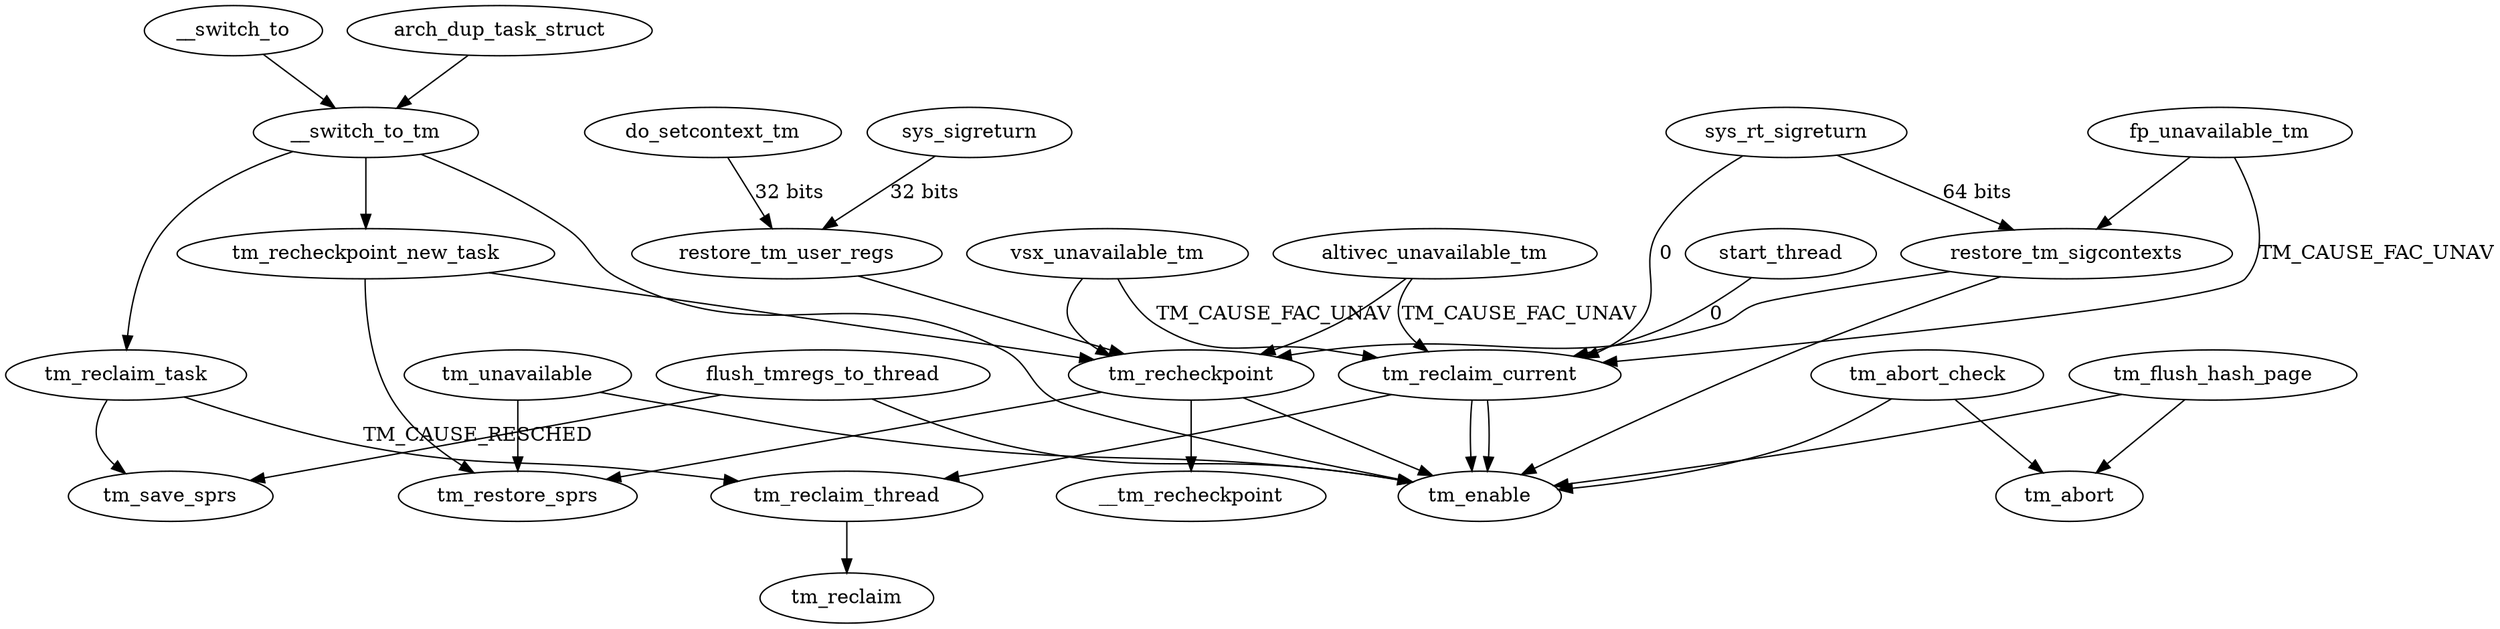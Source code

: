 digraph {
	tm_recheckpoint_new_task -> tm_recheckpoint;
	restore_tm_user_regs -> tm_recheckpoint;
	fp_unavailable_tm	-> restore_tm_sigcontexts;
	altivec_unavailable_tm  -> tm_recheckpoint;
	vsx_unavailable_tm	-> tm_recheckpoint;


	sys_rt_sigreturn	-> restore_tm_sigcontexts[label="64 bits"];

	do_setcontext_tm	-> restore_tm_user_regs[label="32 bits"];
	sys_sigreturn		->restore_tm_user_regs[label="32 bits"];

	__switch_to_tm		-> tm_recheckpoint_new_task;
	__switch_to_tm		-> tm_enable;

	restore_tm_sigcontexts  -> tm_recheckpoint;	
	
	
	/* tm_enable */
	tm_unavailable		-> tm_enable;
	tm_reclaim_current	-> tm_enable;
	restore_tm_sigcontexts	-> tm_enable;
	tm_abort_check		-> tm_enable;
	tm_flush_hash_page	-> tm_enable;
	tm_recheckpoint		-> tm_enable;
	tm_recheckpoint		-> __tm_recheckpoint;

	// restore_spr 
	tm_recheckpoint_new_task -> tm_restore_sprs;
	tm_recheckpoint		-> tm_restore_sprs;
	tm_unavailable		-> tm_restore_sprs;
	
	flush_tmregs_to_thread -> tm_save_sprs;
	flush_tmregs_to_thread	-> tm_enable;
	
	tm_abort_check	-> tm_abort;
	tm_flush_hash_page -> tm_abort;


	tm_reclaim_thread -> 	tm_reclaim;

	tm_reclaim_current -> 	tm_reclaim_thread;
	tm_reclaim_task -> 	tm_reclaim_thread[label="TM_CAUSE_RESCHED"];
	tm_reclaim_task -> 	tm_save_sprs;
	start_thread ->		tm_reclaim_current[label="0"];
	sys_rt_sigreturn -> 	tm_reclaim_current[label="0"];
	fp_unavailable_tm -> 	tm_reclaim_current[label="TM_CAUSE_FAC_UNAV"];
	altivec_unavailable_tm->tm_reclaim_current[label="TM_CAUSE_FAC_UNAV"];
	vsx_unavailable_tm ->   tm_reclaim_current[label="TM_CAUSE_FAC_UNAV"];
	tm_reclaim_current ->   tm_enable;
	

	__switch_to_tm -> tm_reclaim_task;
	__switch_to -> __switch_to_tm;
	arch_dup_task_struct -> __switch_to_tm;

}
